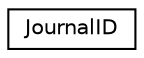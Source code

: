 digraph "Иерархия классов. Графический вид."
{
  edge [fontname="Helvetica",fontsize="10",labelfontname="Helvetica",labelfontsize="10"];
  node [fontname="Helvetica",fontsize="10",shape=record];
  rankdir="LR";
  Node0 [label="JournalID",height=0.2,width=0.4,color="black", fillcolor="white", style="filled",URL="$struct_journal_i_d.html"];
}
